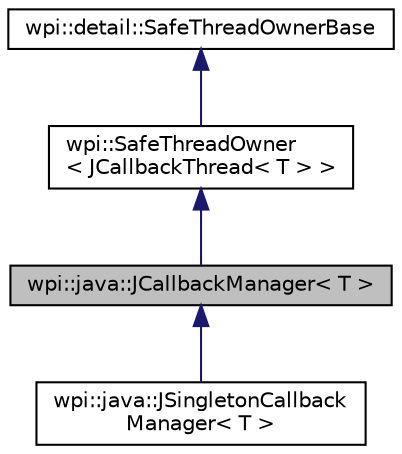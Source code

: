digraph "wpi::java::JCallbackManager&lt; T &gt;"
{
  edge [fontname="Helvetica",fontsize="10",labelfontname="Helvetica",labelfontsize="10"];
  node [fontname="Helvetica",fontsize="10",shape=record];
  Node1 [label="wpi::java::JCallbackManager\< T \>",height=0.2,width=0.4,color="black", fillcolor="grey75", style="filled", fontcolor="black"];
  Node2 -> Node1 [dir="back",color="midnightblue",fontsize="10",style="solid",fontname="Helvetica"];
  Node2 [label="wpi::SafeThreadOwner\l\< JCallbackThread\< T \> \>",height=0.2,width=0.4,color="black", fillcolor="white", style="filled",URL="$classwpi_1_1SafeThreadOwner.html"];
  Node3 -> Node2 [dir="back",color="midnightblue",fontsize="10",style="solid",fontname="Helvetica"];
  Node3 [label="wpi::detail::SafeThreadOwnerBase",height=0.2,width=0.4,color="black", fillcolor="white", style="filled",URL="$classwpi_1_1detail_1_1SafeThreadOwnerBase.html"];
  Node1 -> Node4 [dir="back",color="midnightblue",fontsize="10",style="solid",fontname="Helvetica"];
  Node4 [label="wpi::java::JSingletonCallback\lManager\< T \>",height=0.2,width=0.4,color="black", fillcolor="white", style="filled",URL="$classwpi_1_1java_1_1JSingletonCallbackManager.html"];
}
